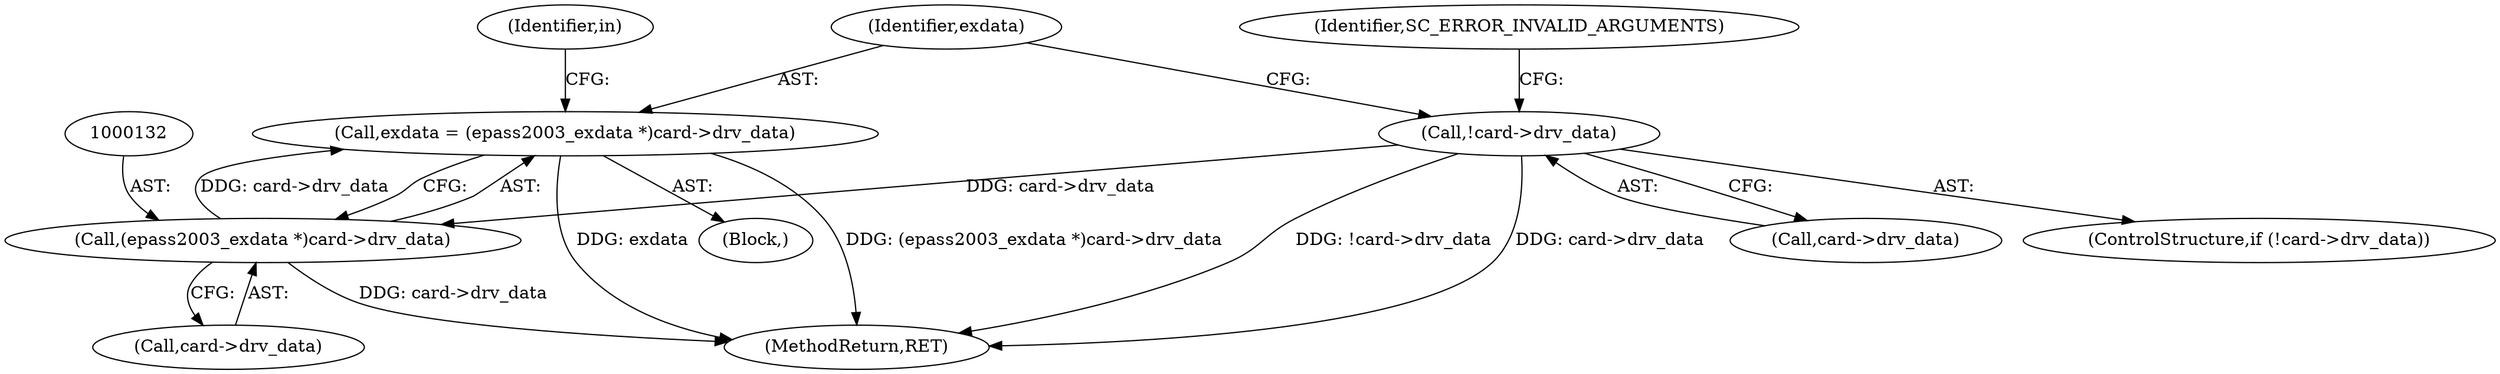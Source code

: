 digraph "0_OpenSC_8fe377e93b4b56060e5bbfb6f3142ceaeca744fa_7@pointer" {
"1000129" [label="(Call,exdata = (epass2003_exdata *)card->drv_data)"];
"1000131" [label="(Call,(epass2003_exdata *)card->drv_data)"];
"1000123" [label="(Call,!card->drv_data)"];
"1000130" [label="(Identifier,exdata)"];
"1000133" [label="(Call,card->drv_data)"];
"1000109" [label="(Block,)"];
"1000293" [label="(MethodReturn,RET)"];
"1000124" [label="(Call,card->drv_data)"];
"1000122" [label="(ControlStructure,if (!card->drv_data))"];
"1000128" [label="(Identifier,SC_ERROR_INVALID_ARGUMENTS)"];
"1000131" [label="(Call,(epass2003_exdata *)card->drv_data)"];
"1000139" [label="(Identifier,in)"];
"1000129" [label="(Call,exdata = (epass2003_exdata *)card->drv_data)"];
"1000123" [label="(Call,!card->drv_data)"];
"1000129" -> "1000109"  [label="AST: "];
"1000129" -> "1000131"  [label="CFG: "];
"1000130" -> "1000129"  [label="AST: "];
"1000131" -> "1000129"  [label="AST: "];
"1000139" -> "1000129"  [label="CFG: "];
"1000129" -> "1000293"  [label="DDG: exdata"];
"1000129" -> "1000293"  [label="DDG: (epass2003_exdata *)card->drv_data"];
"1000131" -> "1000129"  [label="DDG: card->drv_data"];
"1000131" -> "1000133"  [label="CFG: "];
"1000132" -> "1000131"  [label="AST: "];
"1000133" -> "1000131"  [label="AST: "];
"1000131" -> "1000293"  [label="DDG: card->drv_data"];
"1000123" -> "1000131"  [label="DDG: card->drv_data"];
"1000123" -> "1000122"  [label="AST: "];
"1000123" -> "1000124"  [label="CFG: "];
"1000124" -> "1000123"  [label="AST: "];
"1000128" -> "1000123"  [label="CFG: "];
"1000130" -> "1000123"  [label="CFG: "];
"1000123" -> "1000293"  [label="DDG: !card->drv_data"];
"1000123" -> "1000293"  [label="DDG: card->drv_data"];
}

